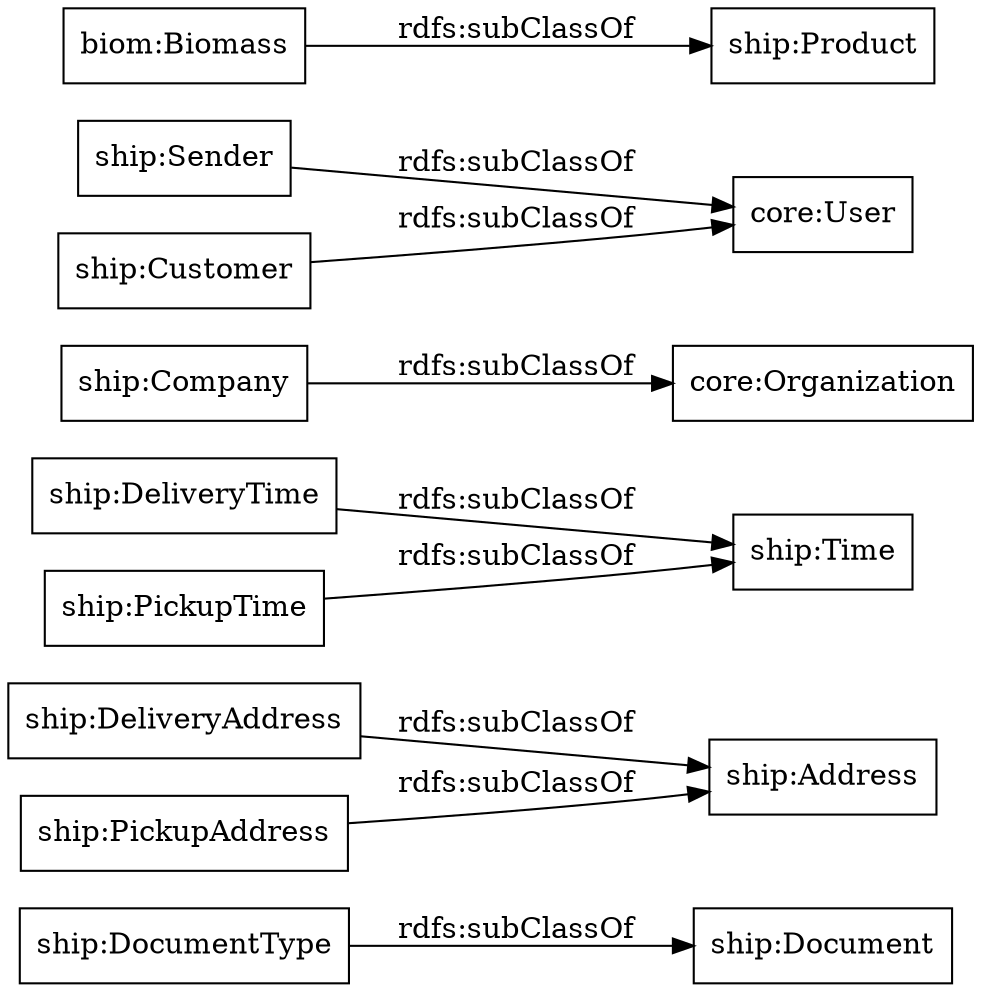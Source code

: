 digraph ar2dtool_diagram { 
rankdir=LR;
size="1000"
node [shape = rectangle, color="black"]; "ship:DocumentType" "ship:Address" "ship:DeliveryTime" "core:Organization" "core:User" "ship:Time" "ship:DeliveryAddress" "ship:Product" "ship:Document" "ship:PickupTime" "ship:Company" "ship:Sender" "biom:Biomass" "ship:PickupAddress" "ship:Customer" ; /*classes style*/
	"biom:Biomass" -> "ship:Product" [ label = "rdfs:subClassOf" ];
	"ship:DocumentType" -> "ship:Document" [ label = "rdfs:subClassOf" ];
	"ship:PickupTime" -> "ship:Time" [ label = "rdfs:subClassOf" ];
	"ship:Customer" -> "core:User" [ label = "rdfs:subClassOf" ];
	"ship:DeliveryAddress" -> "ship:Address" [ label = "rdfs:subClassOf" ];
	"ship:Company" -> "core:Organization" [ label = "rdfs:subClassOf" ];
	"ship:DeliveryTime" -> "ship:Time" [ label = "rdfs:subClassOf" ];
	"ship:PickupAddress" -> "ship:Address" [ label = "rdfs:subClassOf" ];
	"ship:Sender" -> "core:User" [ label = "rdfs:subClassOf" ];

}
